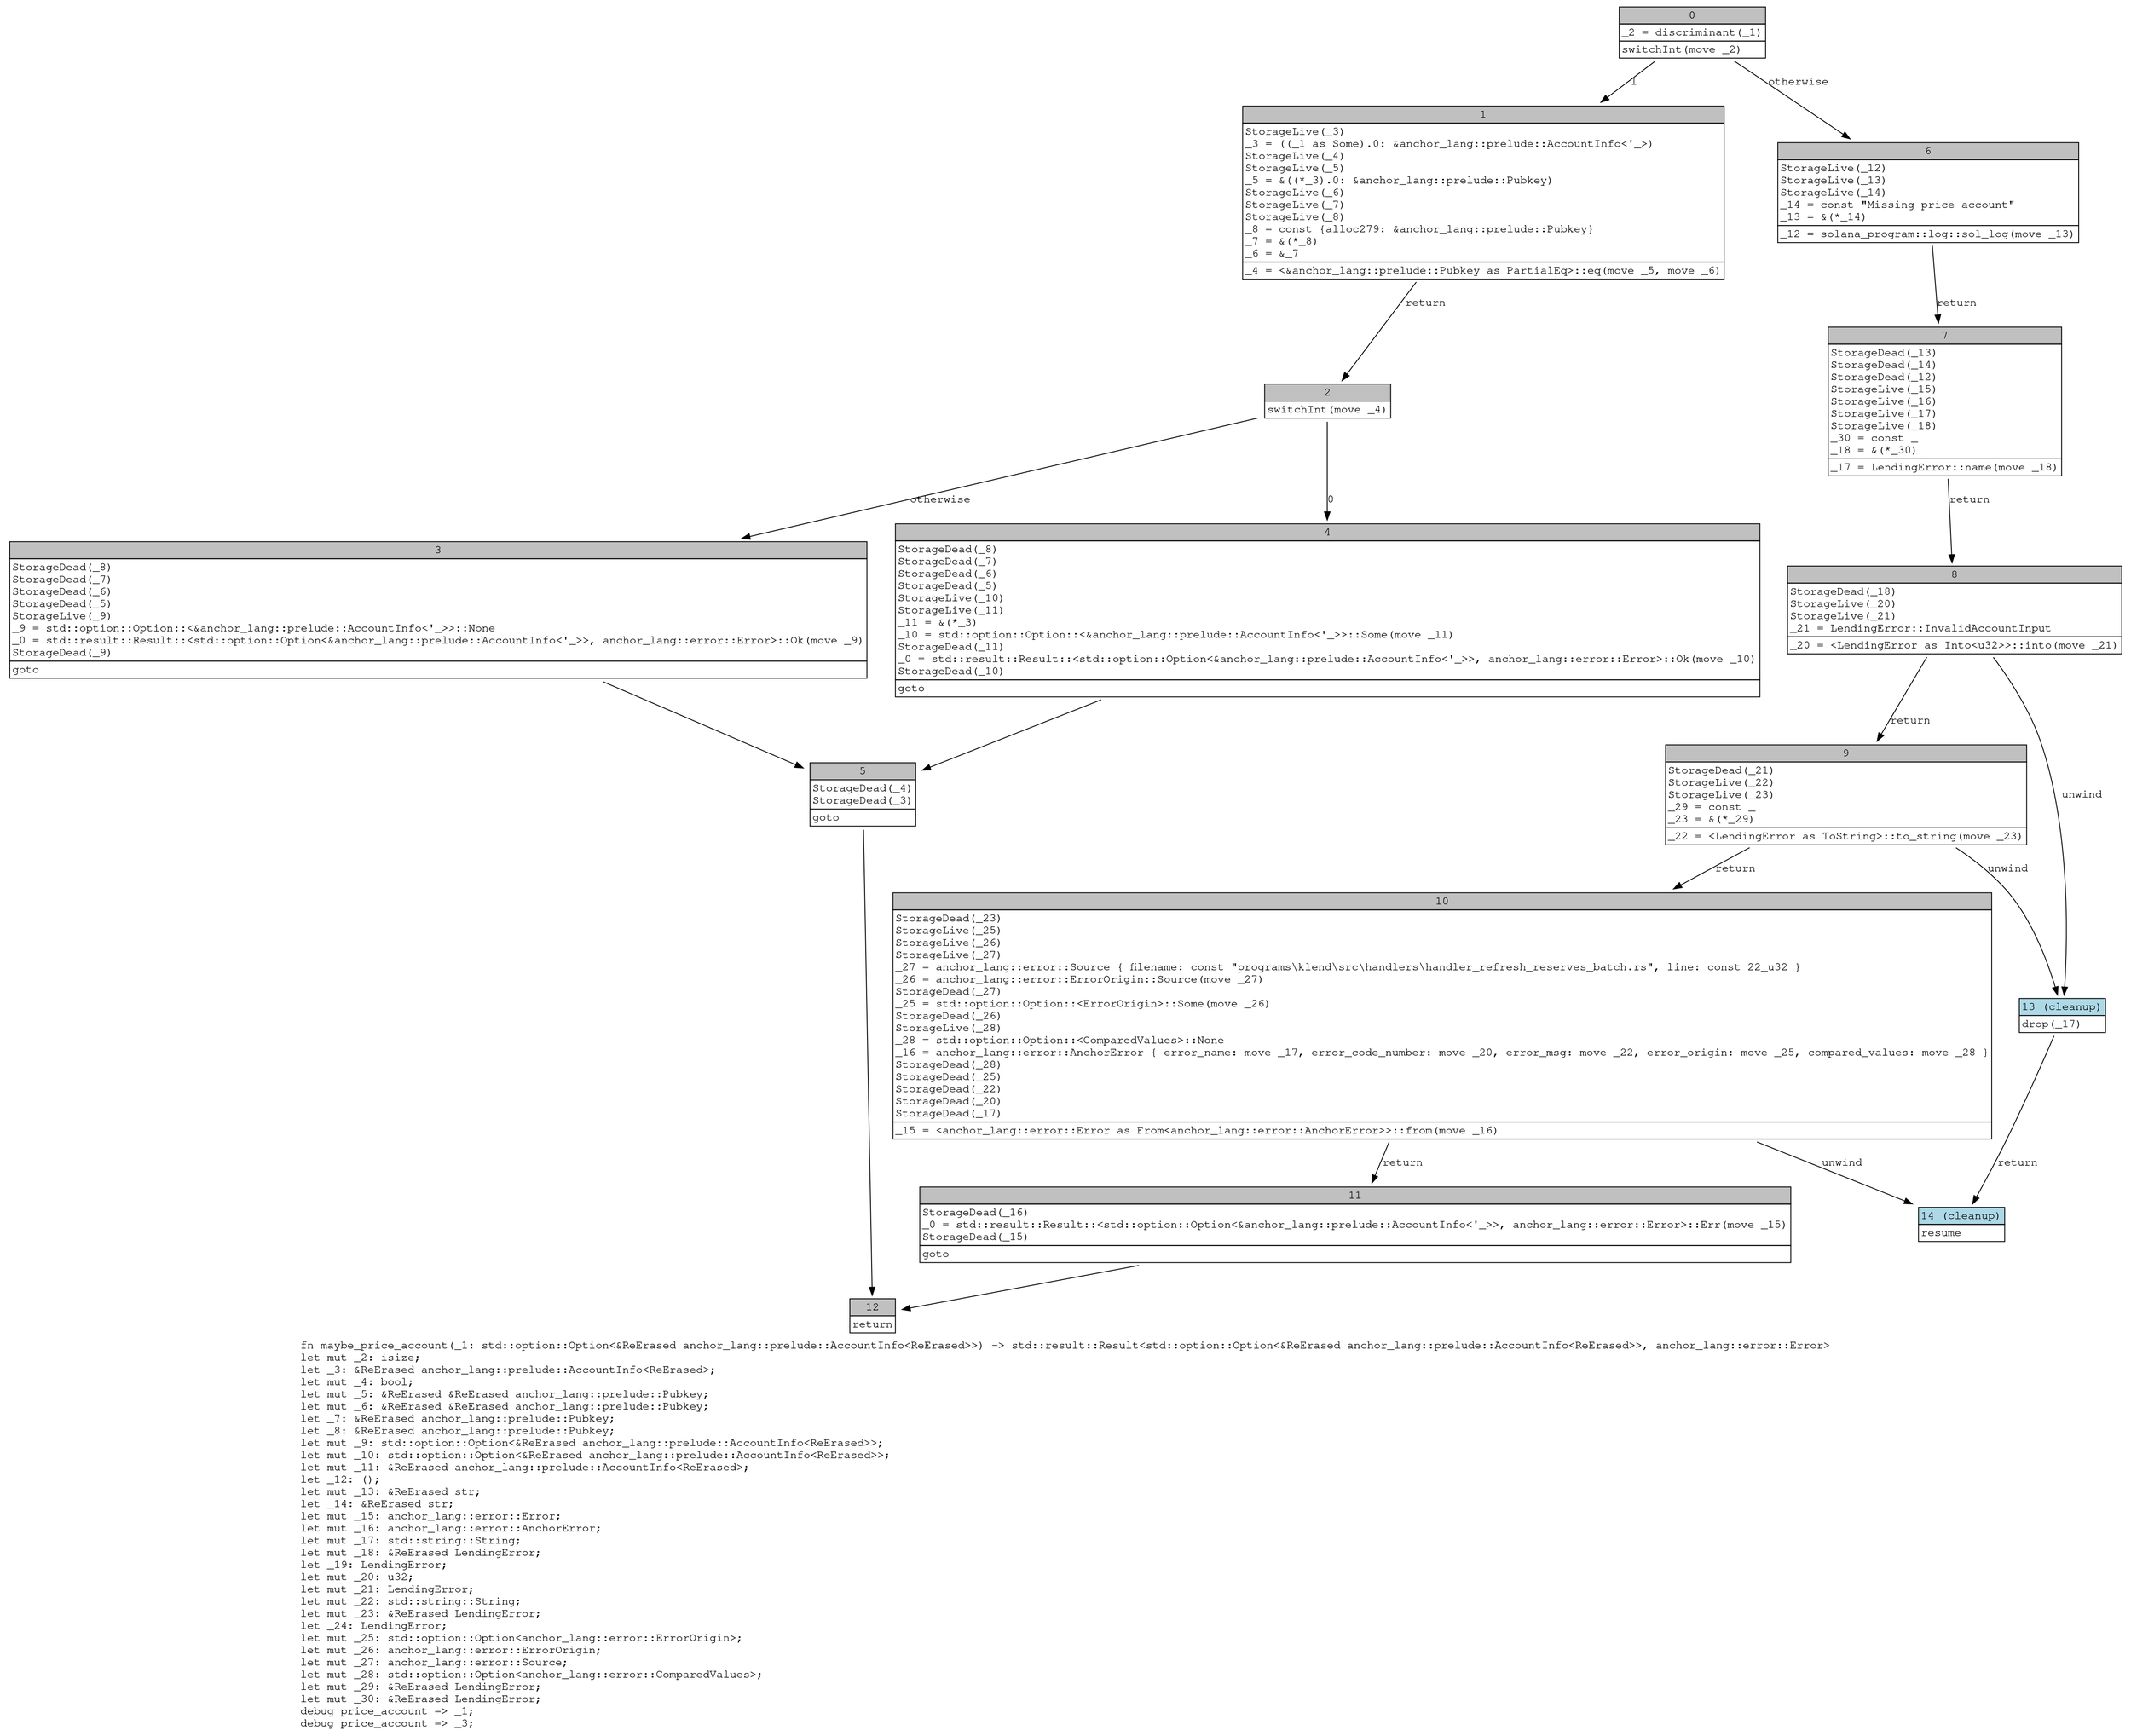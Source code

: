 digraph Mir_0_547 {
    graph [fontname="Courier, monospace"];
    node [fontname="Courier, monospace"];
    edge [fontname="Courier, monospace"];
    label=<fn maybe_price_account(_1: std::option::Option&lt;&amp;ReErased anchor_lang::prelude::AccountInfo&lt;ReErased&gt;&gt;) -&gt; std::result::Result&lt;std::option::Option&lt;&amp;ReErased anchor_lang::prelude::AccountInfo&lt;ReErased&gt;&gt;, anchor_lang::error::Error&gt;<br align="left"/>let mut _2: isize;<br align="left"/>let _3: &amp;ReErased anchor_lang::prelude::AccountInfo&lt;ReErased&gt;;<br align="left"/>let mut _4: bool;<br align="left"/>let mut _5: &amp;ReErased &amp;ReErased anchor_lang::prelude::Pubkey;<br align="left"/>let mut _6: &amp;ReErased &amp;ReErased anchor_lang::prelude::Pubkey;<br align="left"/>let _7: &amp;ReErased anchor_lang::prelude::Pubkey;<br align="left"/>let _8: &amp;ReErased anchor_lang::prelude::Pubkey;<br align="left"/>let mut _9: std::option::Option&lt;&amp;ReErased anchor_lang::prelude::AccountInfo&lt;ReErased&gt;&gt;;<br align="left"/>let mut _10: std::option::Option&lt;&amp;ReErased anchor_lang::prelude::AccountInfo&lt;ReErased&gt;&gt;;<br align="left"/>let mut _11: &amp;ReErased anchor_lang::prelude::AccountInfo&lt;ReErased&gt;;<br align="left"/>let _12: ();<br align="left"/>let mut _13: &amp;ReErased str;<br align="left"/>let _14: &amp;ReErased str;<br align="left"/>let mut _15: anchor_lang::error::Error;<br align="left"/>let mut _16: anchor_lang::error::AnchorError;<br align="left"/>let mut _17: std::string::String;<br align="left"/>let mut _18: &amp;ReErased LendingError;<br align="left"/>let _19: LendingError;<br align="left"/>let mut _20: u32;<br align="left"/>let mut _21: LendingError;<br align="left"/>let mut _22: std::string::String;<br align="left"/>let mut _23: &amp;ReErased LendingError;<br align="left"/>let _24: LendingError;<br align="left"/>let mut _25: std::option::Option&lt;anchor_lang::error::ErrorOrigin&gt;;<br align="left"/>let mut _26: anchor_lang::error::ErrorOrigin;<br align="left"/>let mut _27: anchor_lang::error::Source;<br align="left"/>let mut _28: std::option::Option&lt;anchor_lang::error::ComparedValues&gt;;<br align="left"/>let mut _29: &amp;ReErased LendingError;<br align="left"/>let mut _30: &amp;ReErased LendingError;<br align="left"/>debug price_account =&gt; _1;<br align="left"/>debug price_account =&gt; _3;<br align="left"/>>;
    bb0__0_547 [shape="none", label=<<table border="0" cellborder="1" cellspacing="0"><tr><td bgcolor="gray" align="center" colspan="1">0</td></tr><tr><td align="left" balign="left">_2 = discriminant(_1)<br/></td></tr><tr><td align="left">switchInt(move _2)</td></tr></table>>];
    bb1__0_547 [shape="none", label=<<table border="0" cellborder="1" cellspacing="0"><tr><td bgcolor="gray" align="center" colspan="1">1</td></tr><tr><td align="left" balign="left">StorageLive(_3)<br/>_3 = ((_1 as Some).0: &amp;anchor_lang::prelude::AccountInfo&lt;'_&gt;)<br/>StorageLive(_4)<br/>StorageLive(_5)<br/>_5 = &amp;((*_3).0: &amp;anchor_lang::prelude::Pubkey)<br/>StorageLive(_6)<br/>StorageLive(_7)<br/>StorageLive(_8)<br/>_8 = const {alloc279: &amp;anchor_lang::prelude::Pubkey}<br/>_7 = &amp;(*_8)<br/>_6 = &amp;_7<br/></td></tr><tr><td align="left">_4 = &lt;&amp;anchor_lang::prelude::Pubkey as PartialEq&gt;::eq(move _5, move _6)</td></tr></table>>];
    bb2__0_547 [shape="none", label=<<table border="0" cellborder="1" cellspacing="0"><tr><td bgcolor="gray" align="center" colspan="1">2</td></tr><tr><td align="left">switchInt(move _4)</td></tr></table>>];
    bb3__0_547 [shape="none", label=<<table border="0" cellborder="1" cellspacing="0"><tr><td bgcolor="gray" align="center" colspan="1">3</td></tr><tr><td align="left" balign="left">StorageDead(_8)<br/>StorageDead(_7)<br/>StorageDead(_6)<br/>StorageDead(_5)<br/>StorageLive(_9)<br/>_9 = std::option::Option::&lt;&amp;anchor_lang::prelude::AccountInfo&lt;'_&gt;&gt;::None<br/>_0 = std::result::Result::&lt;std::option::Option&lt;&amp;anchor_lang::prelude::AccountInfo&lt;'_&gt;&gt;, anchor_lang::error::Error&gt;::Ok(move _9)<br/>StorageDead(_9)<br/></td></tr><tr><td align="left">goto</td></tr></table>>];
    bb4__0_547 [shape="none", label=<<table border="0" cellborder="1" cellspacing="0"><tr><td bgcolor="gray" align="center" colspan="1">4</td></tr><tr><td align="left" balign="left">StorageDead(_8)<br/>StorageDead(_7)<br/>StorageDead(_6)<br/>StorageDead(_5)<br/>StorageLive(_10)<br/>StorageLive(_11)<br/>_11 = &amp;(*_3)<br/>_10 = std::option::Option::&lt;&amp;anchor_lang::prelude::AccountInfo&lt;'_&gt;&gt;::Some(move _11)<br/>StorageDead(_11)<br/>_0 = std::result::Result::&lt;std::option::Option&lt;&amp;anchor_lang::prelude::AccountInfo&lt;'_&gt;&gt;, anchor_lang::error::Error&gt;::Ok(move _10)<br/>StorageDead(_10)<br/></td></tr><tr><td align="left">goto</td></tr></table>>];
    bb5__0_547 [shape="none", label=<<table border="0" cellborder="1" cellspacing="0"><tr><td bgcolor="gray" align="center" colspan="1">5</td></tr><tr><td align="left" balign="left">StorageDead(_4)<br/>StorageDead(_3)<br/></td></tr><tr><td align="left">goto</td></tr></table>>];
    bb6__0_547 [shape="none", label=<<table border="0" cellborder="1" cellspacing="0"><tr><td bgcolor="gray" align="center" colspan="1">6</td></tr><tr><td align="left" balign="left">StorageLive(_12)<br/>StorageLive(_13)<br/>StorageLive(_14)<br/>_14 = const &quot;Missing price account&quot;<br/>_13 = &amp;(*_14)<br/></td></tr><tr><td align="left">_12 = solana_program::log::sol_log(move _13)</td></tr></table>>];
    bb7__0_547 [shape="none", label=<<table border="0" cellborder="1" cellspacing="0"><tr><td bgcolor="gray" align="center" colspan="1">7</td></tr><tr><td align="left" balign="left">StorageDead(_13)<br/>StorageDead(_14)<br/>StorageDead(_12)<br/>StorageLive(_15)<br/>StorageLive(_16)<br/>StorageLive(_17)<br/>StorageLive(_18)<br/>_30 = const _<br/>_18 = &amp;(*_30)<br/></td></tr><tr><td align="left">_17 = LendingError::name(move _18)</td></tr></table>>];
    bb8__0_547 [shape="none", label=<<table border="0" cellborder="1" cellspacing="0"><tr><td bgcolor="gray" align="center" colspan="1">8</td></tr><tr><td align="left" balign="left">StorageDead(_18)<br/>StorageLive(_20)<br/>StorageLive(_21)<br/>_21 = LendingError::InvalidAccountInput<br/></td></tr><tr><td align="left">_20 = &lt;LendingError as Into&lt;u32&gt;&gt;::into(move _21)</td></tr></table>>];
    bb9__0_547 [shape="none", label=<<table border="0" cellborder="1" cellspacing="0"><tr><td bgcolor="gray" align="center" colspan="1">9</td></tr><tr><td align="left" balign="left">StorageDead(_21)<br/>StorageLive(_22)<br/>StorageLive(_23)<br/>_29 = const _<br/>_23 = &amp;(*_29)<br/></td></tr><tr><td align="left">_22 = &lt;LendingError as ToString&gt;::to_string(move _23)</td></tr></table>>];
    bb10__0_547 [shape="none", label=<<table border="0" cellborder="1" cellspacing="0"><tr><td bgcolor="gray" align="center" colspan="1">10</td></tr><tr><td align="left" balign="left">StorageDead(_23)<br/>StorageLive(_25)<br/>StorageLive(_26)<br/>StorageLive(_27)<br/>_27 = anchor_lang::error::Source { filename: const &quot;programs\\klend\\src\\handlers\\handler_refresh_reserves_batch.rs&quot;, line: const 22_u32 }<br/>_26 = anchor_lang::error::ErrorOrigin::Source(move _27)<br/>StorageDead(_27)<br/>_25 = std::option::Option::&lt;ErrorOrigin&gt;::Some(move _26)<br/>StorageDead(_26)<br/>StorageLive(_28)<br/>_28 = std::option::Option::&lt;ComparedValues&gt;::None<br/>_16 = anchor_lang::error::AnchorError { error_name: move _17, error_code_number: move _20, error_msg: move _22, error_origin: move _25, compared_values: move _28 }<br/>StorageDead(_28)<br/>StorageDead(_25)<br/>StorageDead(_22)<br/>StorageDead(_20)<br/>StorageDead(_17)<br/></td></tr><tr><td align="left">_15 = &lt;anchor_lang::error::Error as From&lt;anchor_lang::error::AnchorError&gt;&gt;::from(move _16)</td></tr></table>>];
    bb11__0_547 [shape="none", label=<<table border="0" cellborder="1" cellspacing="0"><tr><td bgcolor="gray" align="center" colspan="1">11</td></tr><tr><td align="left" balign="left">StorageDead(_16)<br/>_0 = std::result::Result::&lt;std::option::Option&lt;&amp;anchor_lang::prelude::AccountInfo&lt;'_&gt;&gt;, anchor_lang::error::Error&gt;::Err(move _15)<br/>StorageDead(_15)<br/></td></tr><tr><td align="left">goto</td></tr></table>>];
    bb12__0_547 [shape="none", label=<<table border="0" cellborder="1" cellspacing="0"><tr><td bgcolor="gray" align="center" colspan="1">12</td></tr><tr><td align="left">return</td></tr></table>>];
    bb13__0_547 [shape="none", label=<<table border="0" cellborder="1" cellspacing="0"><tr><td bgcolor="lightblue" align="center" colspan="1">13 (cleanup)</td></tr><tr><td align="left">drop(_17)</td></tr></table>>];
    bb14__0_547 [shape="none", label=<<table border="0" cellborder="1" cellspacing="0"><tr><td bgcolor="lightblue" align="center" colspan="1">14 (cleanup)</td></tr><tr><td align="left">resume</td></tr></table>>];
    bb0__0_547 -> bb1__0_547 [label="1"];
    bb0__0_547 -> bb6__0_547 [label="otherwise"];
    bb1__0_547 -> bb2__0_547 [label="return"];
    bb2__0_547 -> bb4__0_547 [label="0"];
    bb2__0_547 -> bb3__0_547 [label="otherwise"];
    bb3__0_547 -> bb5__0_547 [label=""];
    bb4__0_547 -> bb5__0_547 [label=""];
    bb5__0_547 -> bb12__0_547 [label=""];
    bb6__0_547 -> bb7__0_547 [label="return"];
    bb7__0_547 -> bb8__0_547 [label="return"];
    bb8__0_547 -> bb9__0_547 [label="return"];
    bb8__0_547 -> bb13__0_547 [label="unwind"];
    bb9__0_547 -> bb10__0_547 [label="return"];
    bb9__0_547 -> bb13__0_547 [label="unwind"];
    bb10__0_547 -> bb11__0_547 [label="return"];
    bb10__0_547 -> bb14__0_547 [label="unwind"];
    bb11__0_547 -> bb12__0_547 [label=""];
    bb13__0_547 -> bb14__0_547 [label="return"];
}
